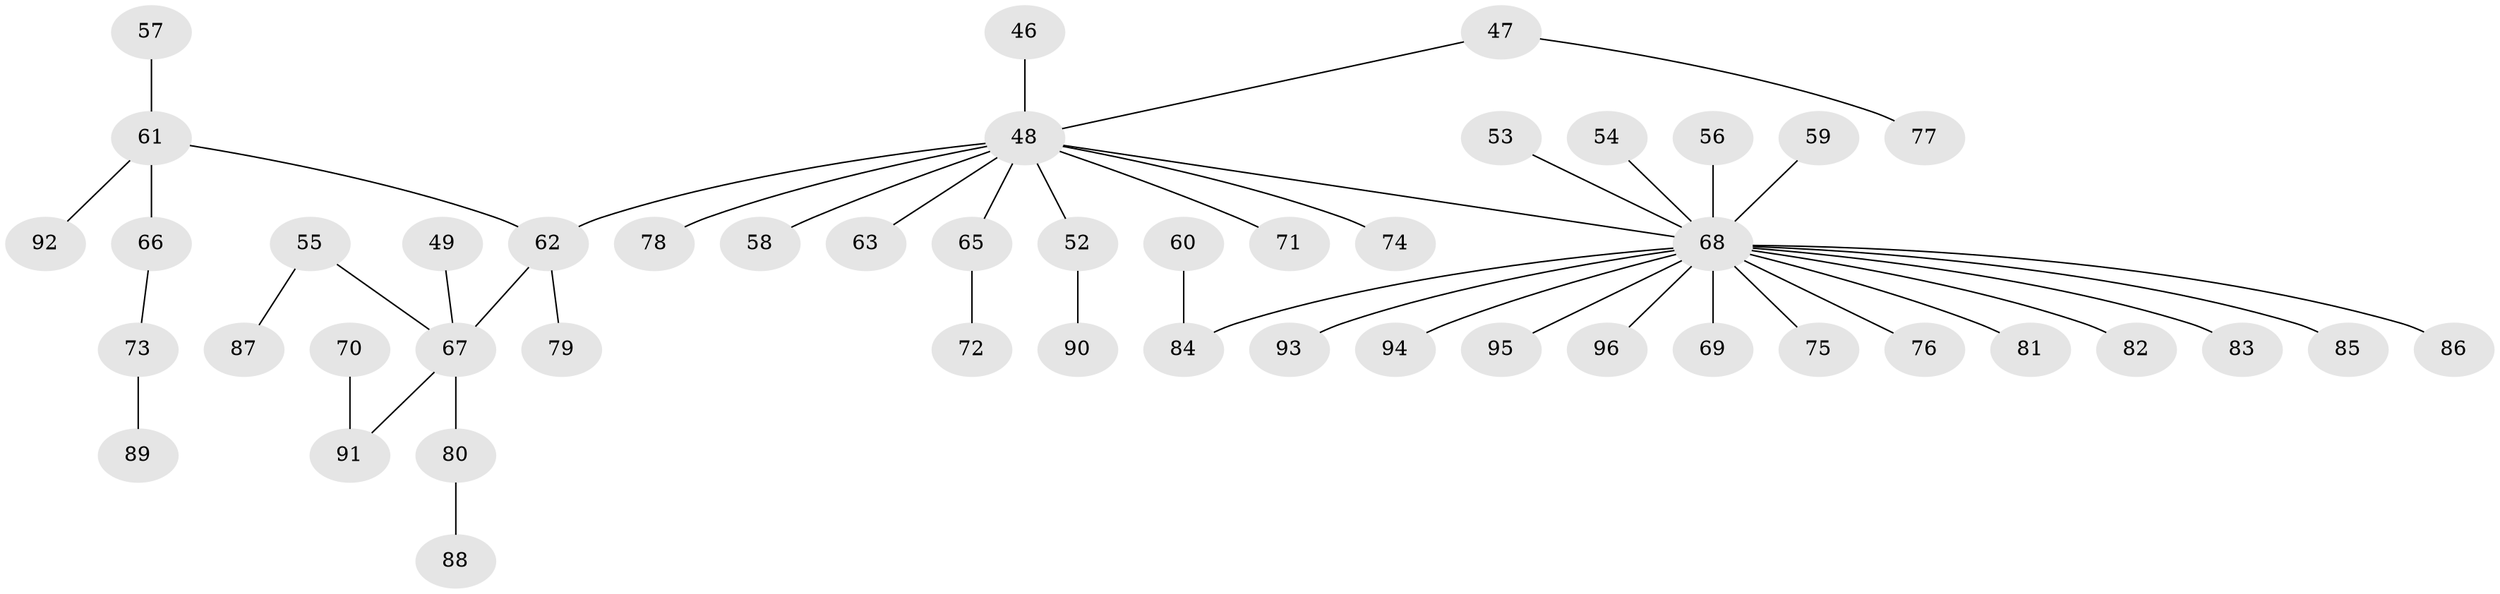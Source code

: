 // original degree distribution, {3: 0.14583333333333334, 5: 0.052083333333333336, 6: 0.020833333333333332, 4: 0.052083333333333336, 1: 0.5104166666666666, 2: 0.21875}
// Generated by graph-tools (version 1.1) at 2025/53/03/09/25 04:53:01]
// undirected, 48 vertices, 47 edges
graph export_dot {
graph [start="1"]
  node [color=gray90,style=filled];
  46;
  47;
  48 [super="+27+34+38+41"];
  49 [super="+45"];
  52;
  53;
  54;
  55;
  56;
  57 [super="+42"];
  58;
  59;
  60;
  61 [super="+30+31"];
  62 [super="+44+25+29"];
  63;
  65;
  66;
  67 [super="+36"];
  68 [super="+7+17+64+32+40+43+50"];
  69;
  70;
  71;
  72;
  73;
  74;
  75;
  76;
  77;
  78;
  79;
  80;
  81;
  82;
  83;
  84 [super="+33"];
  85;
  86;
  87;
  88;
  89;
  90;
  91 [super="+51"];
  92;
  93;
  94;
  95;
  96;
  46 -- 48;
  47 -- 77;
  47 -- 48;
  48 -- 65;
  48 -- 52;
  48 -- 71;
  48 -- 63;
  48 -- 68;
  48 -- 74;
  48 -- 78;
  48 -- 58;
  48 -- 62;
  49 -- 67;
  52 -- 90;
  53 -- 68;
  54 -- 68;
  55 -- 87;
  55 -- 67;
  56 -- 68;
  57 -- 61;
  59 -- 68;
  60 -- 84;
  61 -- 92;
  61 -- 66;
  61 -- 62;
  62 -- 79;
  62 -- 67;
  65 -- 72;
  66 -- 73;
  67 -- 80;
  67 -- 91;
  68 -- 93;
  68 -- 82;
  68 -- 86;
  68 -- 69;
  68 -- 75;
  68 -- 76;
  68 -- 81;
  68 -- 83;
  68 -- 84;
  68 -- 85;
  68 -- 94;
  68 -- 95;
  68 -- 96;
  70 -- 91;
  73 -- 89;
  80 -- 88;
}
